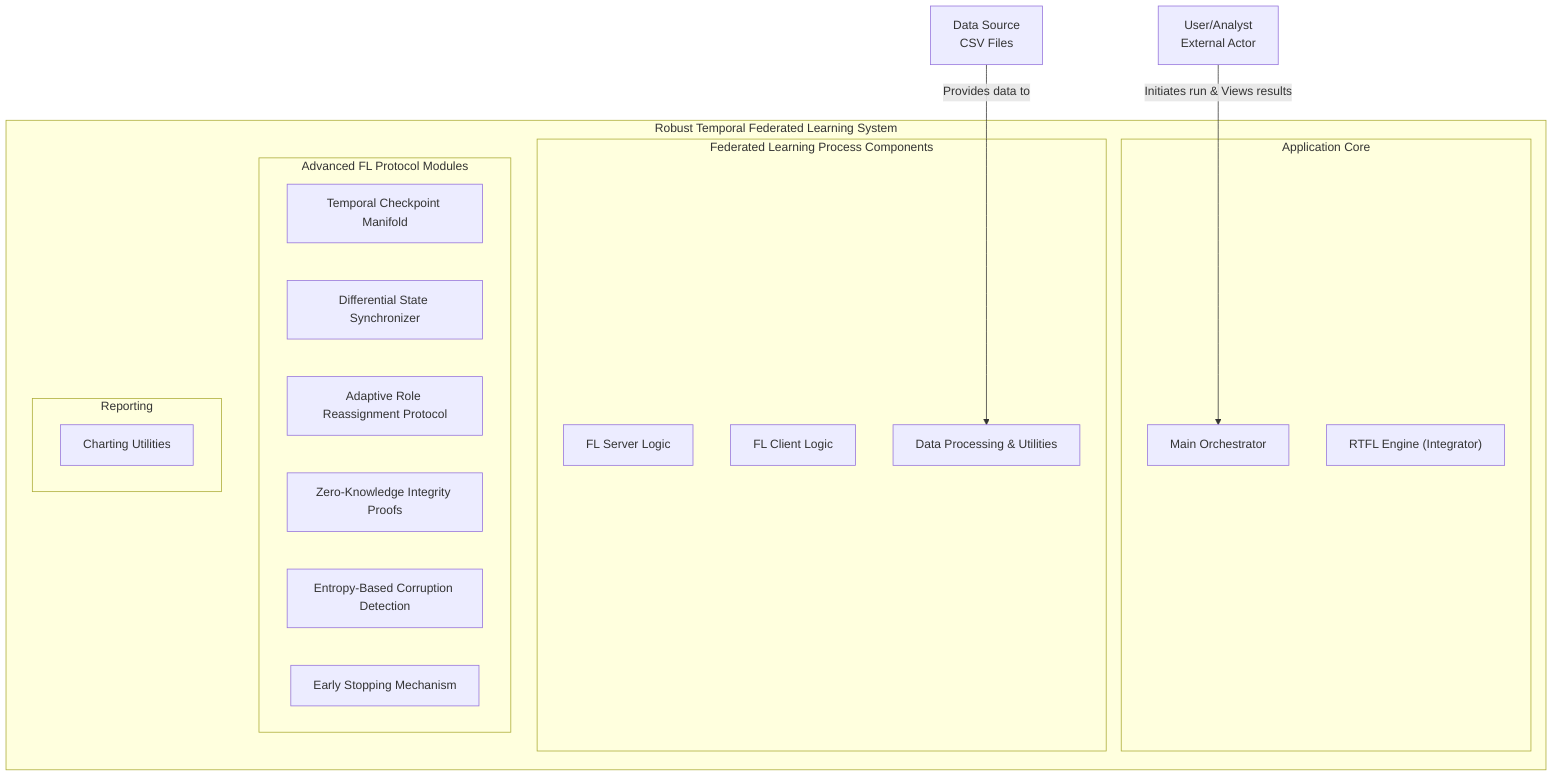 graph TD

    1688["User/Analyst<br>External Actor"]
    1689["Data Source<br>CSV Files"]
    subgraph 1683["Robust Temporal Federated Learning System"]
        subgraph 1684["Reporting"]
            1701["Charting Utilities"]
        end
        subgraph 1685["Advanced FL Protocol Modules"]
            1695["Temporal Checkpoint Manifold"]
            1696["Differential State Synchronizer"]
            1697["Adaptive Role Reassignment Protocol"]
            1698["Zero-Knowledge Integrity Proofs"]
            1699["Entropy-Based Corruption Detection"]
            1700["Early Stopping Mechanism"]
        end
        subgraph 1686["Federated Learning Process Components"]
            1692["FL Server Logic"]
            1693["FL Client Logic"]
            1694["Data Processing &amp; Utilities"]
        end
        subgraph 1687["Application Core"]
            1690["Main Orchestrator"]
            1691["RTFL Engine (Integrator)"]
        end
    end
    %% Edges at this level (grouped by source)
    1689["Data Source<br>CSV Files"] -->|Provides data to| 1694["Data Processing &amp; Utilities"]
    1688["User/Analyst<br>External Actor"] -->|Initiates run & Views results| 1690["Main Orchestrator"]